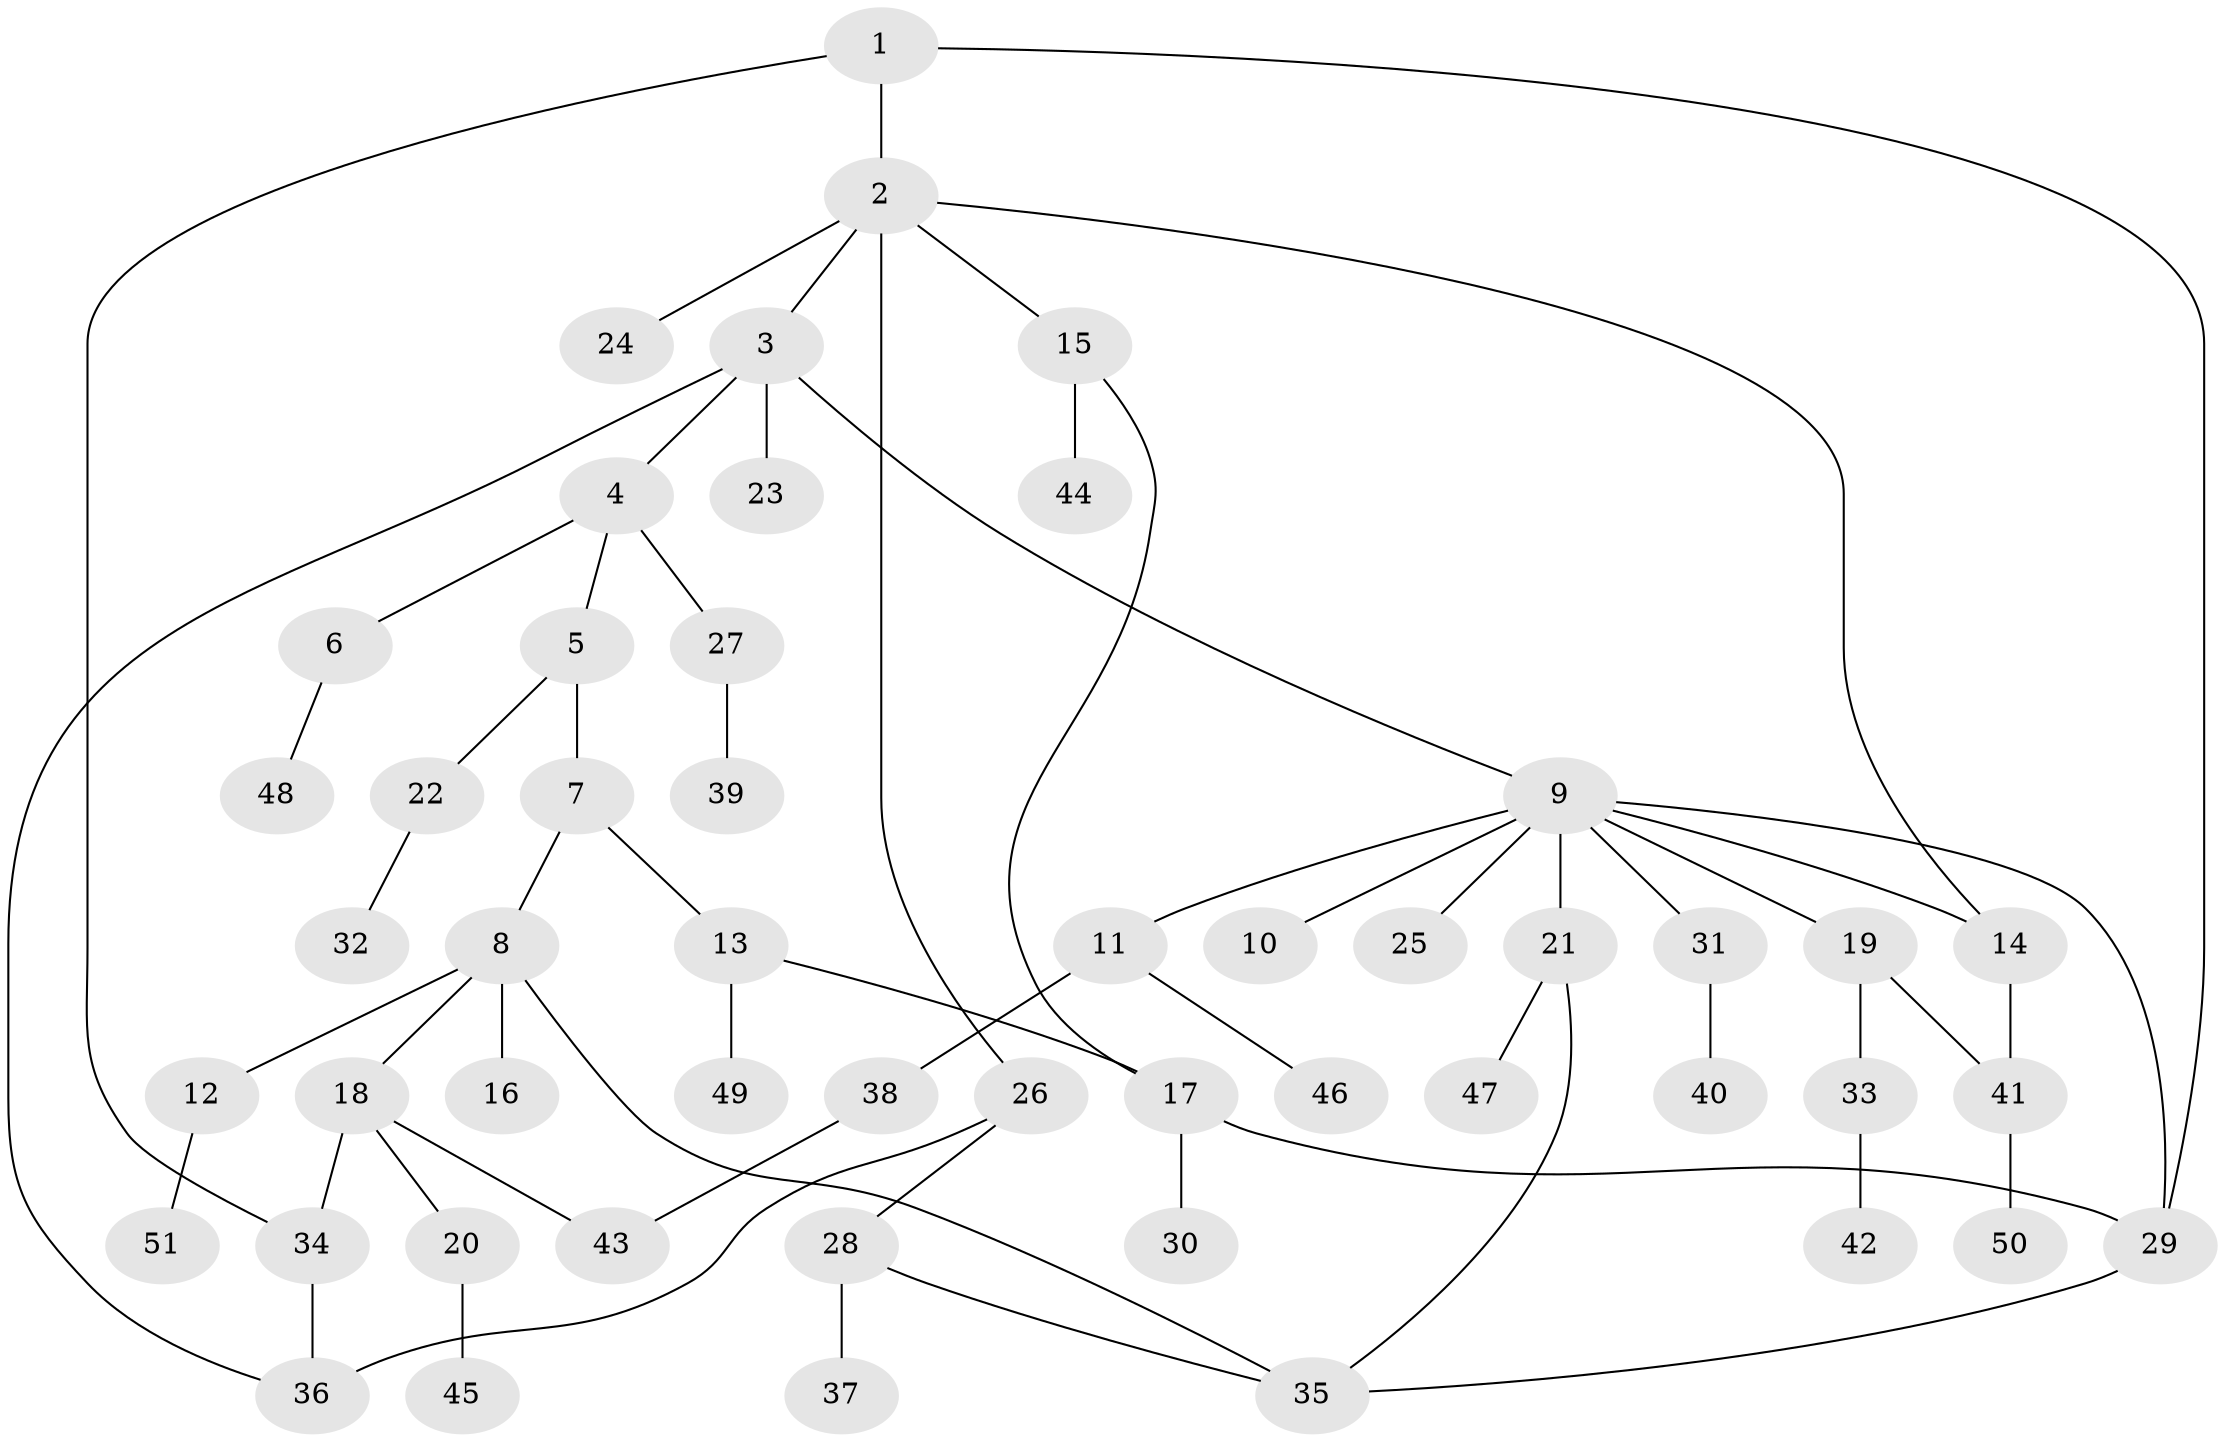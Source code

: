 // original degree distribution, {3: 0.13725490196078433, 7: 0.00980392156862745, 6: 0.029411764705882353, 5: 0.049019607843137254, 4: 0.09803921568627451, 2: 0.24509803921568626, 1: 0.43137254901960786}
// Generated by graph-tools (version 1.1) at 2025/34/03/09/25 02:34:15]
// undirected, 51 vertices, 62 edges
graph export_dot {
graph [start="1"]
  node [color=gray90,style=filled];
  1;
  2;
  3;
  4;
  5;
  6;
  7;
  8;
  9;
  10;
  11;
  12;
  13;
  14;
  15;
  16;
  17;
  18;
  19;
  20;
  21;
  22;
  23;
  24;
  25;
  26;
  27;
  28;
  29;
  30;
  31;
  32;
  33;
  34;
  35;
  36;
  37;
  38;
  39;
  40;
  41;
  42;
  43;
  44;
  45;
  46;
  47;
  48;
  49;
  50;
  51;
  1 -- 2 [weight=1.0];
  1 -- 29 [weight=1.0];
  1 -- 34 [weight=1.0];
  2 -- 3 [weight=1.0];
  2 -- 14 [weight=1.0];
  2 -- 15 [weight=1.0];
  2 -- 24 [weight=1.0];
  2 -- 26 [weight=1.0];
  3 -- 4 [weight=1.0];
  3 -- 9 [weight=1.0];
  3 -- 23 [weight=1.0];
  3 -- 36 [weight=1.0];
  4 -- 5 [weight=1.0];
  4 -- 6 [weight=1.0];
  4 -- 27 [weight=1.0];
  5 -- 7 [weight=1.0];
  5 -- 22 [weight=1.0];
  6 -- 48 [weight=1.0];
  7 -- 8 [weight=1.0];
  7 -- 13 [weight=1.0];
  8 -- 12 [weight=1.0];
  8 -- 16 [weight=3.0];
  8 -- 18 [weight=1.0];
  8 -- 35 [weight=1.0];
  9 -- 10 [weight=1.0];
  9 -- 11 [weight=1.0];
  9 -- 14 [weight=1.0];
  9 -- 19 [weight=1.0];
  9 -- 21 [weight=1.0];
  9 -- 25 [weight=1.0];
  9 -- 29 [weight=1.0];
  9 -- 31 [weight=1.0];
  11 -- 38 [weight=1.0];
  11 -- 46 [weight=1.0];
  12 -- 51 [weight=1.0];
  13 -- 17 [weight=1.0];
  13 -- 49 [weight=1.0];
  14 -- 41 [weight=1.0];
  15 -- 17 [weight=1.0];
  15 -- 44 [weight=1.0];
  17 -- 29 [weight=1.0];
  17 -- 30 [weight=2.0];
  18 -- 20 [weight=1.0];
  18 -- 34 [weight=1.0];
  18 -- 43 [weight=1.0];
  19 -- 33 [weight=1.0];
  19 -- 41 [weight=3.0];
  20 -- 45 [weight=1.0];
  21 -- 35 [weight=1.0];
  21 -- 47 [weight=1.0];
  22 -- 32 [weight=1.0];
  26 -- 28 [weight=1.0];
  26 -- 36 [weight=2.0];
  27 -- 39 [weight=1.0];
  28 -- 35 [weight=1.0];
  28 -- 37 [weight=1.0];
  29 -- 35 [weight=1.0];
  31 -- 40 [weight=1.0];
  33 -- 42 [weight=2.0];
  34 -- 36 [weight=1.0];
  38 -- 43 [weight=1.0];
  41 -- 50 [weight=1.0];
}

